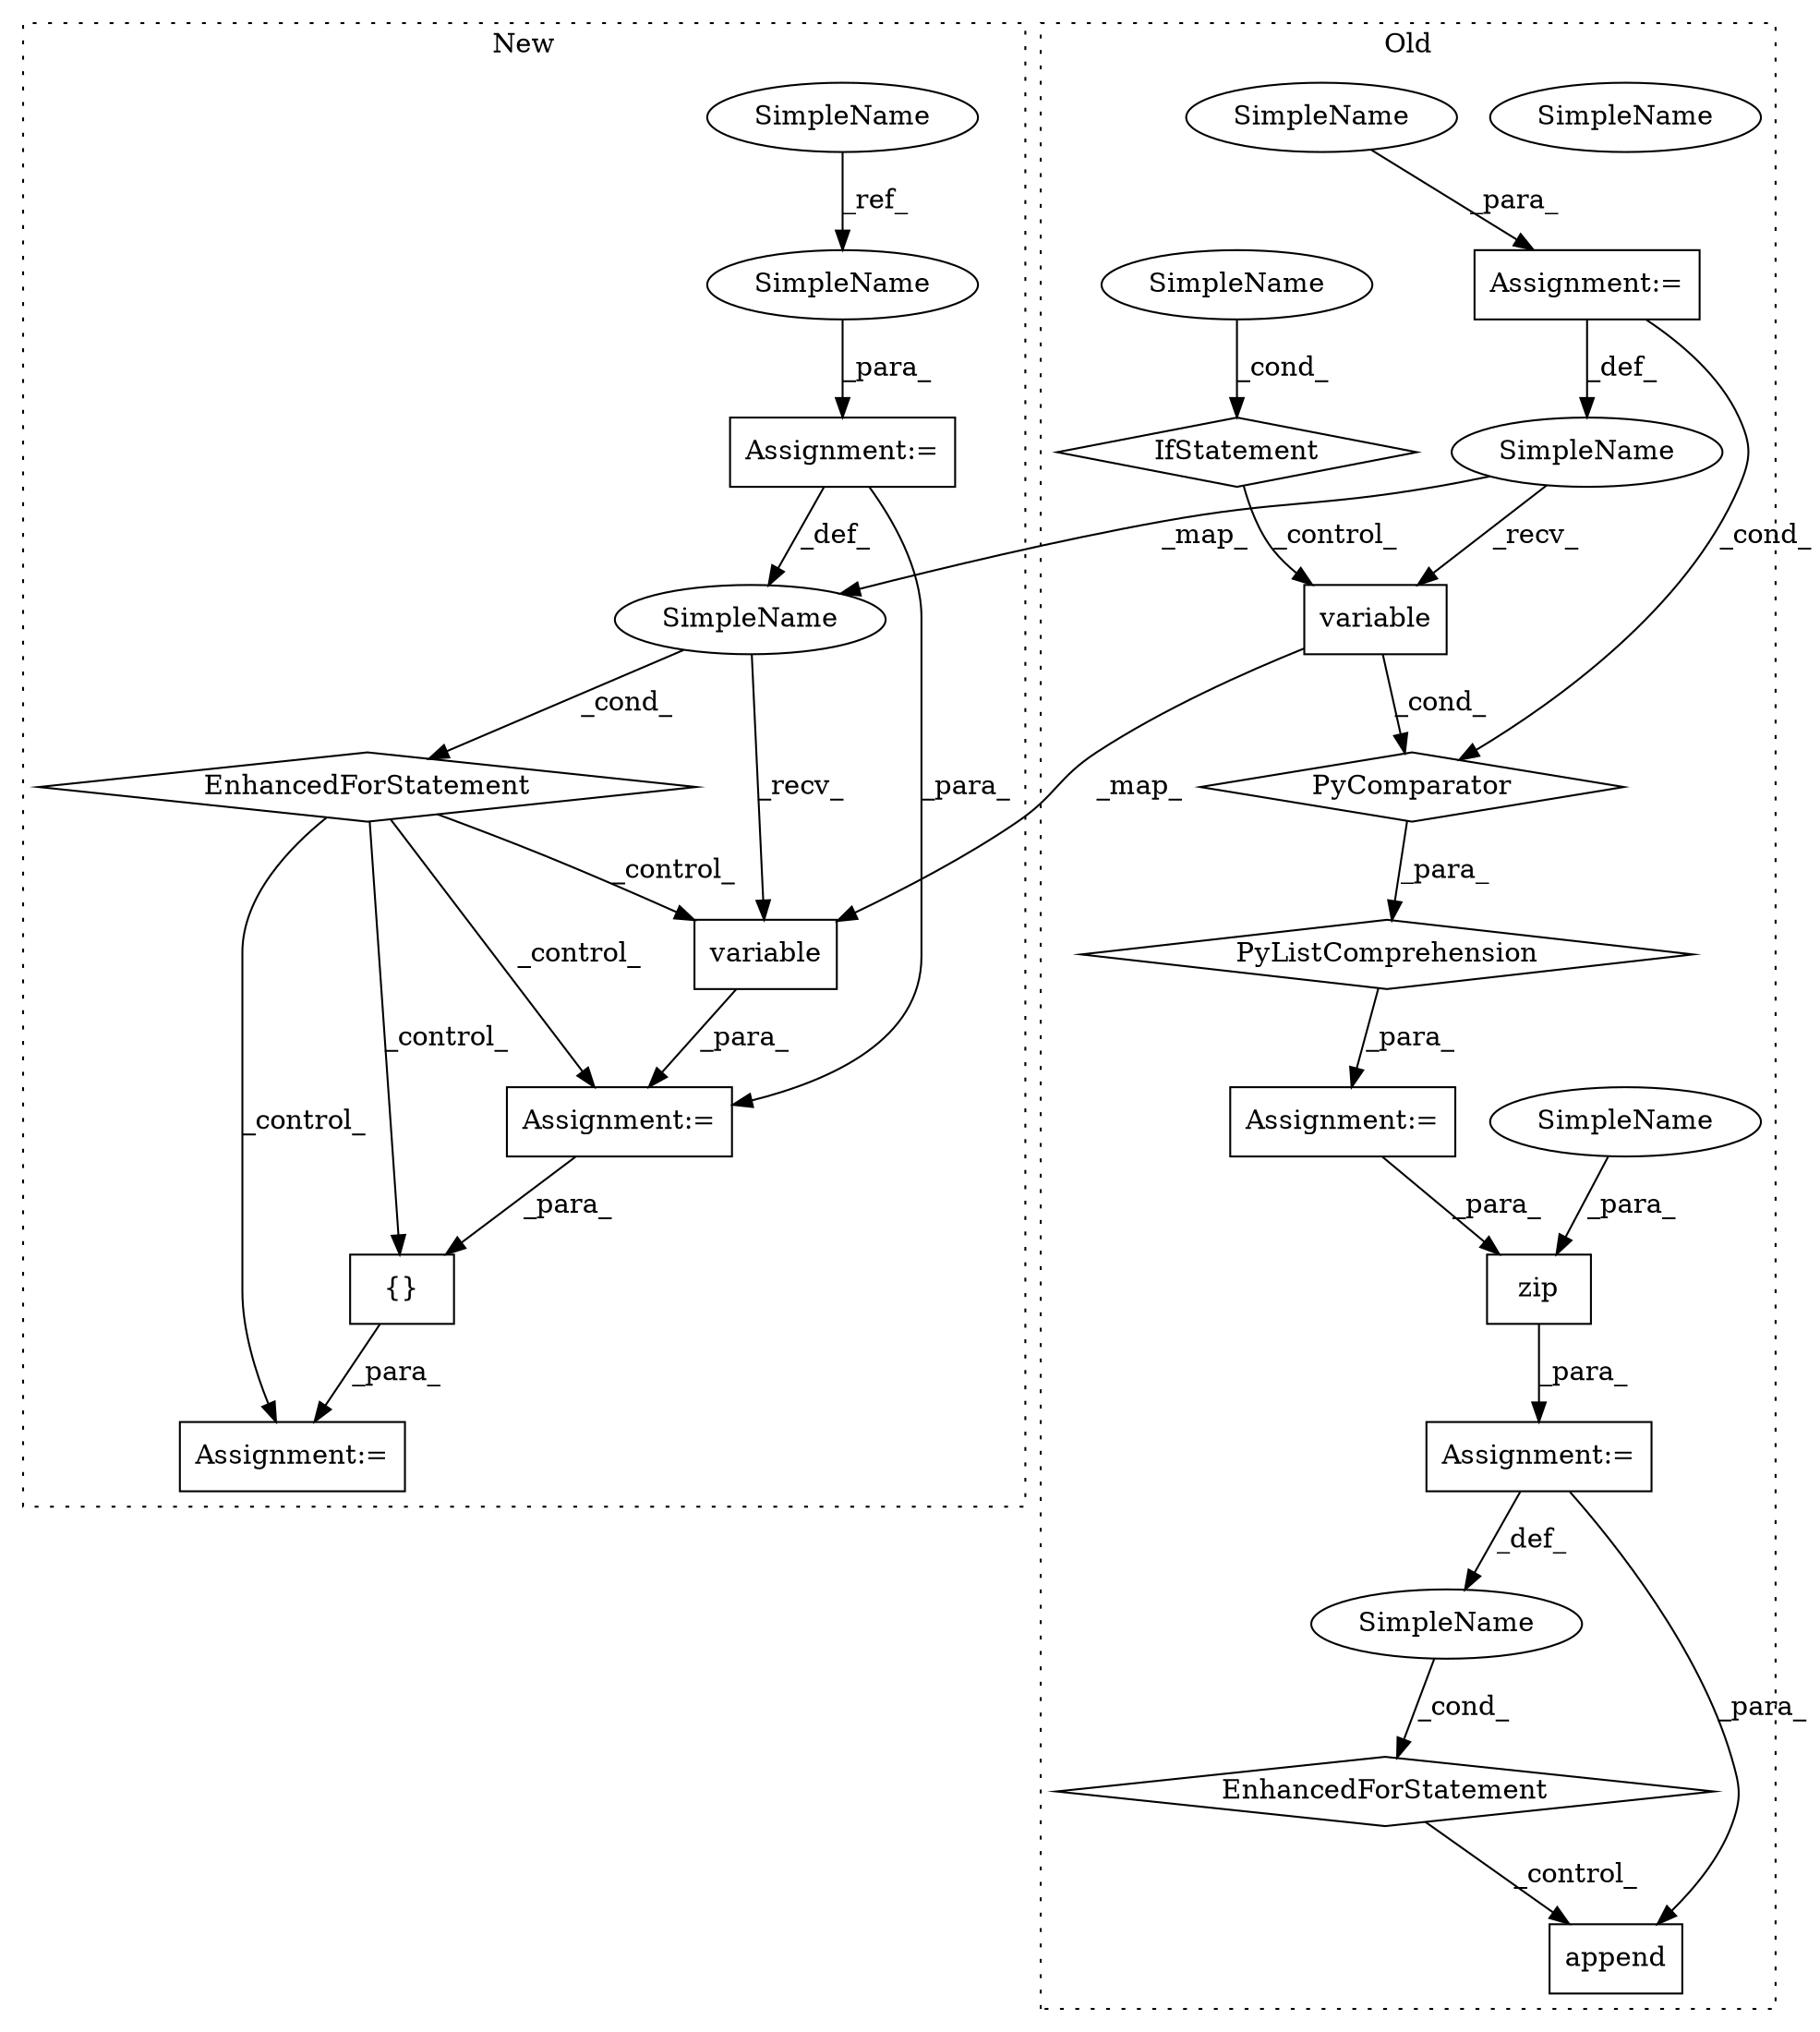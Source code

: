 digraph G {
subgraph cluster0 {
1 [label="zip" a="32" s="1158,1181" l="4,1" shape="box"];
4 [label="Assignment:=" a="7" s="1079,1182" l="67,2" shape="box"];
5 [label="EnhancedForStatement" a="70" s="1079,1182" l="67,2" shape="diamond"];
7 [label="Assignment:=" a="7" s="1015" l="28" shape="box"];
10 [label="SimpleName" a="42" s="1018" l="1" shape="ellipse"];
12 [label="variable" a="32" s="941,953" l="9,1" shape="box"];
14 [label="SimpleName" a="42" s="1154" l="1" shape="ellipse"];
15 [label="append" a="32" s="1199,1231" l="7,1" shape="box"];
16 [label="IfStatement" a="25" s="1015" l="28" shape="diamond"];
17 [label="SimpleName" a="42" s="1038" l="5" shape="ellipse"];
18 [label="PyListComprehension" a="109" s="939" l="112" shape="diamond"];
19 [label="PyComparator" a="113" s="1015" l="28" shape="diamond"];
21 [label="Assignment:=" a="7" s="927" l="12" shape="box"];
23 [label="SimpleName" a="42" s="1022" l="12" shape="ellipse"];
24 [label="SimpleName" a="42" s="1169" l="12" shape="ellipse"];
25 [label="SimpleName" a="42" s="1038" l="5" shape="ellipse"];
label = "Old";
style="dotted";
}
subgraph cluster1 {
2 [label="EnhancedForStatement" a="70" s="1981,2057" l="53,2" shape="diamond"];
3 [label="Assignment:=" a="7" s="1981,2057" l="53,2" shape="box"];
6 [label="Assignment:=" a="7" s="2316" l="2" shape="box"];
8 [label="{}" a="4" s="2327,2329" l="1,1" shape="box"];
9 [label="SimpleName" a="42" s="2041" l="1" shape="ellipse"];
11 [label="SimpleName" a="42" s="1800" l="12" shape="ellipse"];
13 [label="variable" a="32" s="2181,2193" l="9,1" shape="box"];
20 [label="Assignment:=" a="7" s="2163" l="1" shape="box"];
22 [label="SimpleName" a="42" s="2045" l="12" shape="ellipse"];
label = "New";
style="dotted";
}
1 -> 4 [label="_para_"];
2 -> 6 [label="_control_"];
2 -> 8 [label="_control_"];
2 -> 13 [label="_control_"];
2 -> 20 [label="_control_"];
3 -> 9 [label="_def_"];
3 -> 20 [label="_para_"];
4 -> 15 [label="_para_"];
4 -> 14 [label="_def_"];
5 -> 15 [label="_control_"];
7 -> 10 [label="_def_"];
7 -> 19 [label="_cond_"];
8 -> 6 [label="_para_"];
9 -> 2 [label="_cond_"];
9 -> 13 [label="_recv_"];
10 -> 9 [label="_map_"];
10 -> 12 [label="_recv_"];
11 -> 22 [label="_ref_"];
12 -> 13 [label="_map_"];
12 -> 19 [label="_cond_"];
13 -> 20 [label="_para_"];
14 -> 5 [label="_cond_"];
16 -> 12 [label="_control_"];
18 -> 21 [label="_para_"];
19 -> 18 [label="_para_"];
20 -> 8 [label="_para_"];
21 -> 1 [label="_para_"];
22 -> 3 [label="_para_"];
23 -> 7 [label="_para_"];
24 -> 1 [label="_para_"];
25 -> 16 [label="_cond_"];
}